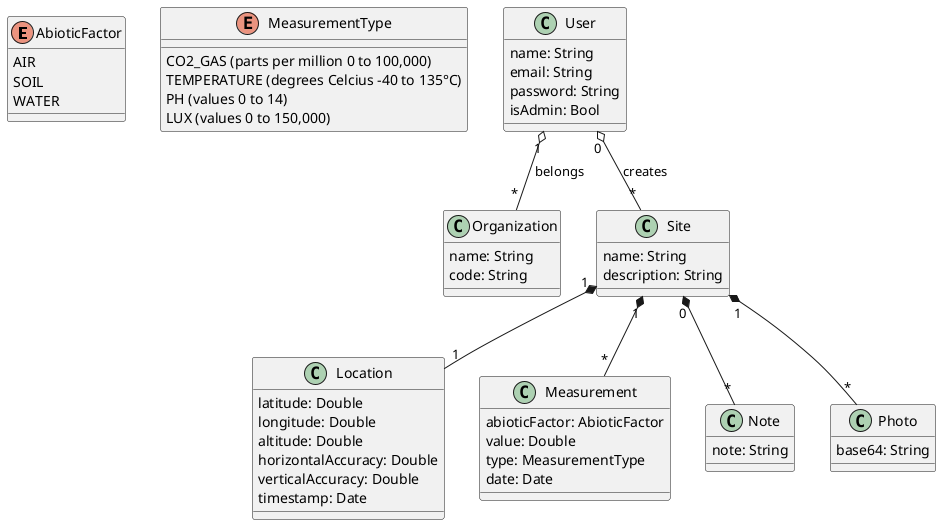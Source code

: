 @startuml

enum AbioticFactor {
  AIR
  SOIL
  WATER
}

enum MeasurementType {
  CO2_GAS (parts per million 0 to 100,000)
  TEMPERATURE (degrees Celcius –40 to 135°C)
  PH (values 0 to 14)
  LUX (values 0 to 150,000)
}

class Location {
  latitude: Double
  longitude: Double
  altitude: Double
  horizontalAccuracy: Double
  verticalAccuracy: Double
  timestamp: Date
}

class Measurement {
  abioticFactor: AbioticFactor
  value: Double
  type: MeasurementType
  date: Date
}

class Note {
  note: String
}

class Organization {
  name: String
  code: String
}

class Photo {
  base64: String
}

class Site {
  name: String
  description: String
}

class User {
  name: String
  email: String
  password: String
  isAdmin: Bool
}

User "0" o-- "*" Site : creates
User "1" o-- "*" Organization : belongs

Site "1" *-- "1" Location
Site "0" *-- "*" Note
Site "1" *-- "*" Photo
Site "1" *-- "*" Measurement

@enduml